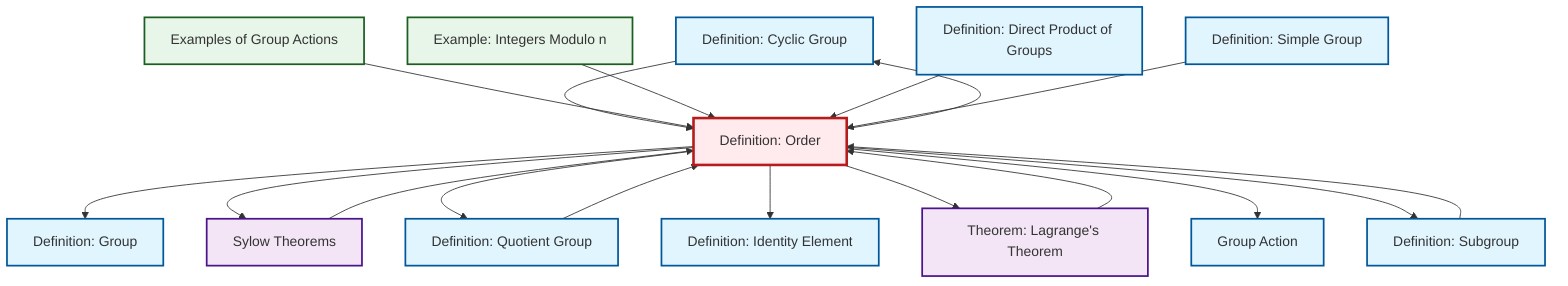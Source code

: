 graph TD
    classDef definition fill:#e1f5fe,stroke:#01579b,stroke-width:2px
    classDef theorem fill:#f3e5f5,stroke:#4a148c,stroke-width:2px
    classDef axiom fill:#fff3e0,stroke:#e65100,stroke-width:2px
    classDef example fill:#e8f5e9,stroke:#1b5e20,stroke-width:2px
    classDef current fill:#ffebee,stroke:#b71c1c,stroke-width:3px
    def-identity-element["Definition: Identity Element"]:::definition
    def-cyclic-group["Definition: Cyclic Group"]:::definition
    def-order["Definition: Order"]:::definition
    def-group-action["Group Action"]:::definition
    thm-lagrange["Theorem: Lagrange's Theorem"]:::theorem
    def-simple-group["Definition: Simple Group"]:::definition
    thm-sylow["Sylow Theorems"]:::theorem
    ex-quotient-integers-mod-n["Example: Integers Modulo n"]:::example
    ex-group-action-examples["Examples of Group Actions"]:::example
    def-quotient-group["Definition: Quotient Group"]:::definition
    def-subgroup["Definition: Subgroup"]:::definition
    def-direct-product["Definition: Direct Product of Groups"]:::definition
    def-group["Definition: Group"]:::definition
    def-cyclic-group --> def-order
    thm-lagrange --> def-order
    def-order --> def-group
    def-subgroup --> def-order
    thm-sylow --> def-order
    def-order --> thm-sylow
    def-order --> def-quotient-group
    def-order --> def-cyclic-group
    ex-group-action-examples --> def-order
    ex-quotient-integers-mod-n --> def-order
    def-order --> def-identity-element
    def-order --> thm-lagrange
    def-order --> def-group-action
    def-order --> def-subgroup
    def-direct-product --> def-order
    def-quotient-group --> def-order
    def-simple-group --> def-order
    class def-order current